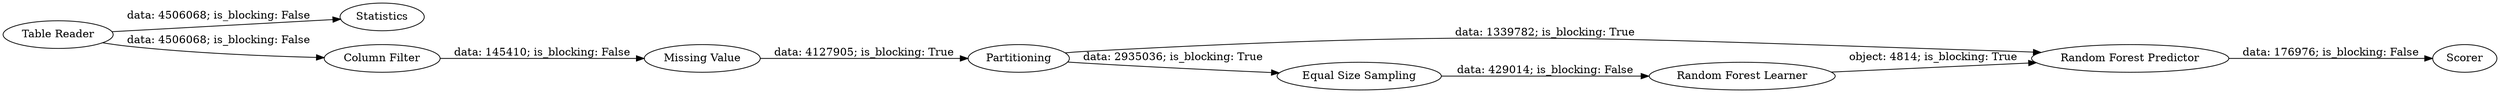 digraph {
	"5072851621383126754_2" [label=Partitioning]
	"5072851621383126754_13" [label="Table Reader"]
	"5072851621383126754_22" [label=Scorer]
	"5072851621383126754_6" [label=Statistics]
	"5072851621383126754_20" [label="Random Forest Learner"]
	"5072851621383126754_21" [label="Random Forest Predictor"]
	"5072851621383126754_7" [label="Equal Size Sampling"]
	"5072851621383126754_19" [label="Column Filter"]
	"5072851621383126754_12" [label="Missing Value"]
	"5072851621383126754_13" -> "5072851621383126754_19" [label="data: 4506068; is_blocking: False"]
	"5072851621383126754_21" -> "5072851621383126754_22" [label="data: 176976; is_blocking: False"]
	"5072851621383126754_7" -> "5072851621383126754_20" [label="data: 429014; is_blocking: False"]
	"5072851621383126754_13" -> "5072851621383126754_6" [label="data: 4506068; is_blocking: False"]
	"5072851621383126754_19" -> "5072851621383126754_12" [label="data: 145410; is_blocking: False"]
	"5072851621383126754_20" -> "5072851621383126754_21" [label="object: 4814; is_blocking: True"]
	"5072851621383126754_12" -> "5072851621383126754_2" [label="data: 4127905; is_blocking: True"]
	"5072851621383126754_2" -> "5072851621383126754_21" [label="data: 1339782; is_blocking: True"]
	"5072851621383126754_2" -> "5072851621383126754_7" [label="data: 2935036; is_blocking: True"]
	rankdir=LR
}
